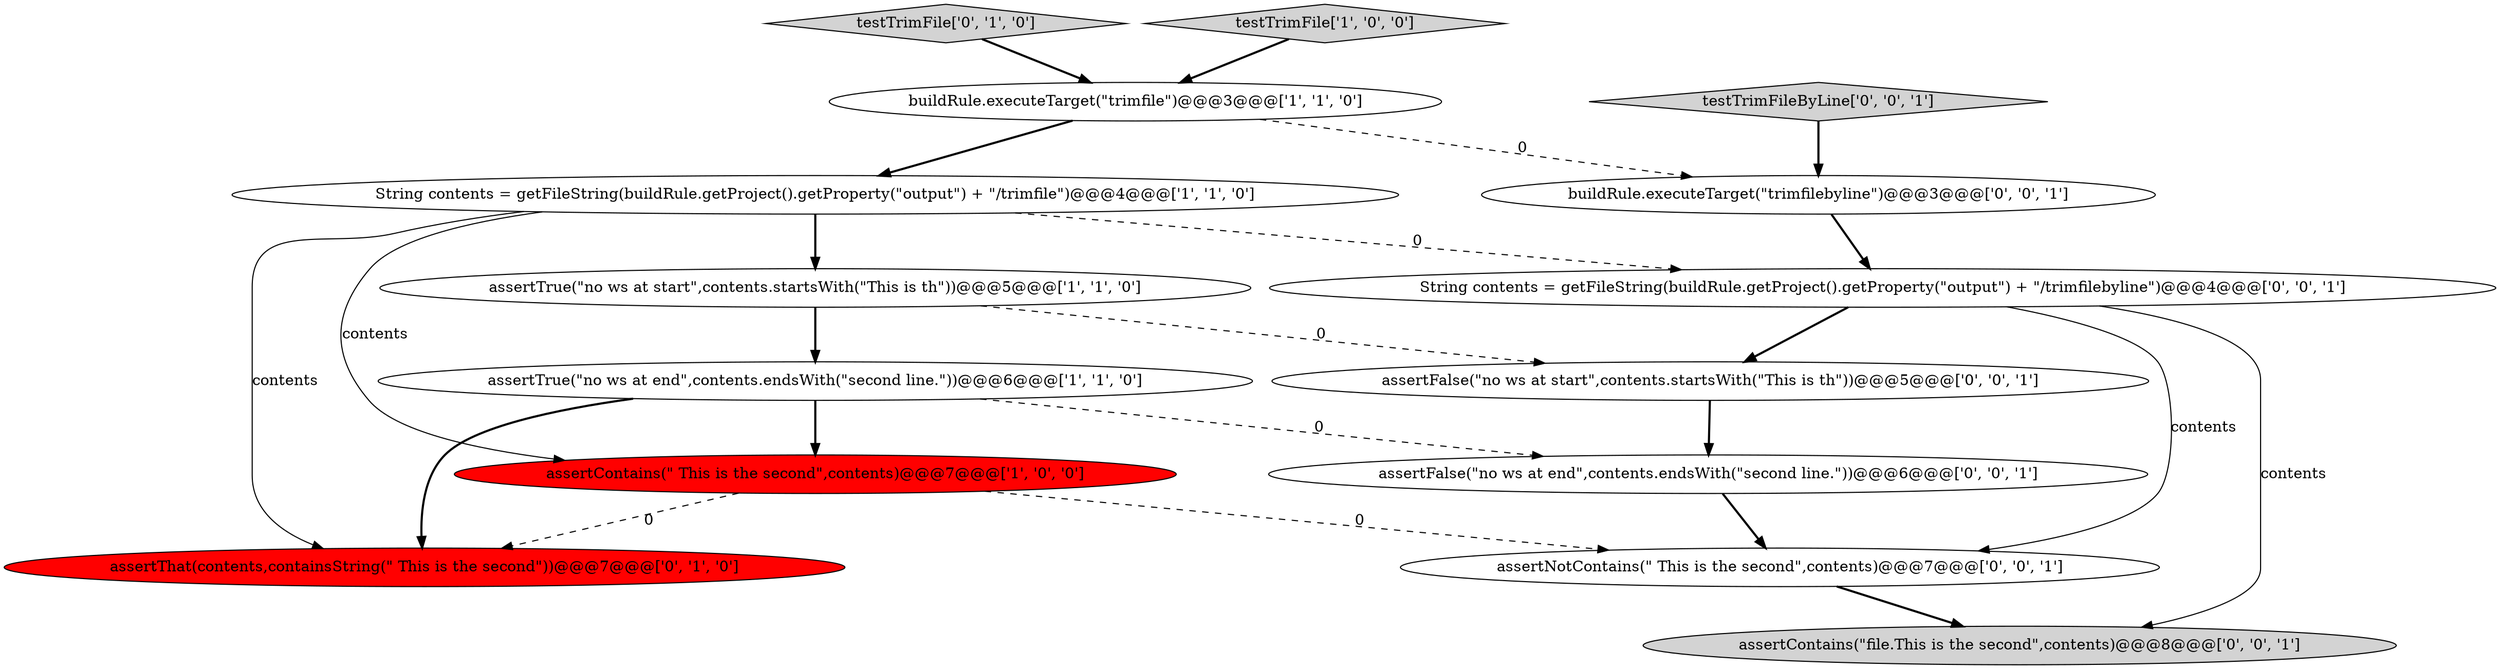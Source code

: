 digraph {
7 [style = filled, label = "testTrimFile['0', '1', '0']", fillcolor = lightgray, shape = diamond image = "AAA0AAABBB2BBB"];
12 [style = filled, label = "assertNotContains(\" This is the second\",contents)@@@7@@@['0', '0', '1']", fillcolor = white, shape = ellipse image = "AAA0AAABBB3BBB"];
3 [style = filled, label = "testTrimFile['1', '0', '0']", fillcolor = lightgray, shape = diamond image = "AAA0AAABBB1BBB"];
5 [style = filled, label = "String contents = getFileString(buildRule.getProject().getProperty(\"output\") + \"/trimfile\")@@@4@@@['1', '1', '0']", fillcolor = white, shape = ellipse image = "AAA0AAABBB1BBB"];
11 [style = filled, label = "String contents = getFileString(buildRule.getProject().getProperty(\"output\") + \"/trimfilebyline\")@@@4@@@['0', '0', '1']", fillcolor = white, shape = ellipse image = "AAA0AAABBB3BBB"];
9 [style = filled, label = "testTrimFileByLine['0', '0', '1']", fillcolor = lightgray, shape = diamond image = "AAA0AAABBB3BBB"];
1 [style = filled, label = "assertContains(\" This is the second\",contents)@@@7@@@['1', '0', '0']", fillcolor = red, shape = ellipse image = "AAA1AAABBB1BBB"];
8 [style = filled, label = "assertContains(\"file.This is the second\",contents)@@@8@@@['0', '0', '1']", fillcolor = lightgray, shape = ellipse image = "AAA0AAABBB3BBB"];
6 [style = filled, label = "assertThat(contents,containsString(\" This is the second\"))@@@7@@@['0', '1', '0']", fillcolor = red, shape = ellipse image = "AAA1AAABBB2BBB"];
4 [style = filled, label = "buildRule.executeTarget(\"trimfile\")@@@3@@@['1', '1', '0']", fillcolor = white, shape = ellipse image = "AAA0AAABBB1BBB"];
14 [style = filled, label = "buildRule.executeTarget(\"trimfilebyline\")@@@3@@@['0', '0', '1']", fillcolor = white, shape = ellipse image = "AAA0AAABBB3BBB"];
2 [style = filled, label = "assertTrue(\"no ws at end\",contents.endsWith(\"second line.\"))@@@6@@@['1', '1', '0']", fillcolor = white, shape = ellipse image = "AAA0AAABBB1BBB"];
10 [style = filled, label = "assertFalse(\"no ws at start\",contents.startsWith(\"This is th\"))@@@5@@@['0', '0', '1']", fillcolor = white, shape = ellipse image = "AAA0AAABBB3BBB"];
0 [style = filled, label = "assertTrue(\"no ws at start\",contents.startsWith(\"This is th\"))@@@5@@@['1', '1', '0']", fillcolor = white, shape = ellipse image = "AAA0AAABBB1BBB"];
13 [style = filled, label = "assertFalse(\"no ws at end\",contents.endsWith(\"second line.\"))@@@6@@@['0', '0', '1']", fillcolor = white, shape = ellipse image = "AAA0AAABBB3BBB"];
11->8 [style = solid, label="contents"];
2->6 [style = bold, label=""];
2->1 [style = bold, label=""];
0->2 [style = bold, label=""];
5->6 [style = solid, label="contents"];
7->4 [style = bold, label=""];
3->4 [style = bold, label=""];
0->10 [style = dashed, label="0"];
11->12 [style = solid, label="contents"];
1->12 [style = dashed, label="0"];
13->12 [style = bold, label=""];
5->0 [style = bold, label=""];
10->13 [style = bold, label=""];
5->11 [style = dashed, label="0"];
11->10 [style = bold, label=""];
12->8 [style = bold, label=""];
1->6 [style = dashed, label="0"];
2->13 [style = dashed, label="0"];
9->14 [style = bold, label=""];
4->14 [style = dashed, label="0"];
5->1 [style = solid, label="contents"];
14->11 [style = bold, label=""];
4->5 [style = bold, label=""];
}
